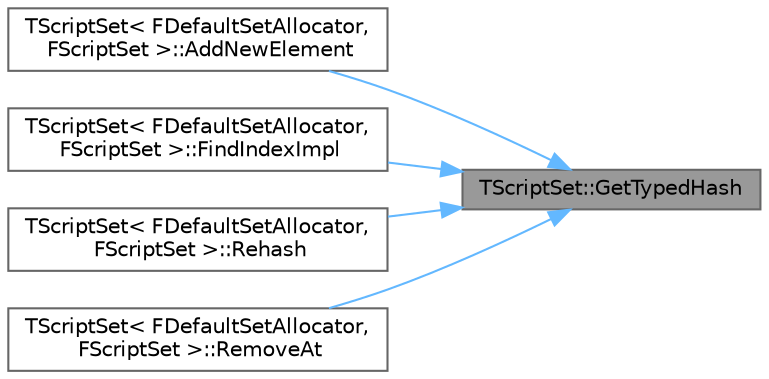 digraph "TScriptSet::GetTypedHash"
{
 // INTERACTIVE_SVG=YES
 // LATEX_PDF_SIZE
  bgcolor="transparent";
  edge [fontname=Helvetica,fontsize=10,labelfontname=Helvetica,labelfontsize=10];
  node [fontname=Helvetica,fontsize=10,shape=box,height=0.2,width=0.4];
  rankdir="RL";
  Node1 [id="Node000001",label="TScriptSet::GetTypedHash",height=0.2,width=0.4,color="gray40", fillcolor="grey60", style="filled", fontcolor="black",tooltip=" "];
  Node1 -> Node2 [id="edge1_Node000001_Node000002",dir="back",color="steelblue1",style="solid",tooltip=" "];
  Node2 [id="Node000002",label="TScriptSet\< FDefaultSetAllocator,\l FScriptSet \>::AddNewElement",height=0.2,width=0.4,color="grey40", fillcolor="white", style="filled",URL="$d8/d49/classTScriptSet.html#a8770e1ef2aee6cba142f2682b2911bf7",tooltip=" "];
  Node1 -> Node3 [id="edge2_Node000001_Node000003",dir="back",color="steelblue1",style="solid",tooltip=" "];
  Node3 [id="Node000003",label="TScriptSet\< FDefaultSetAllocator,\l FScriptSet \>::FindIndexImpl",height=0.2,width=0.4,color="grey40", fillcolor="white", style="filled",URL="$d8/d49/classTScriptSet.html#a17a4f69e7ca52df932a779359ba684ba",tooltip=" "];
  Node1 -> Node4 [id="edge3_Node000001_Node000004",dir="back",color="steelblue1",style="solid",tooltip=" "];
  Node4 [id="Node000004",label="TScriptSet\< FDefaultSetAllocator,\l FScriptSet \>::Rehash",height=0.2,width=0.4,color="grey40", fillcolor="white", style="filled",URL="$d8/d49/classTScriptSet.html#a7c9453550077b170fa8dde5607a26467",tooltip=" "];
  Node1 -> Node5 [id="edge4_Node000001_Node000005",dir="back",color="steelblue1",style="solid",tooltip=" "];
  Node5 [id="Node000005",label="TScriptSet\< FDefaultSetAllocator,\l FScriptSet \>::RemoveAt",height=0.2,width=0.4,color="grey40", fillcolor="white", style="filled",URL="$d8/d49/classTScriptSet.html#a200ae8e74720a8412e8df2cde790f2c1",tooltip=" "];
}
